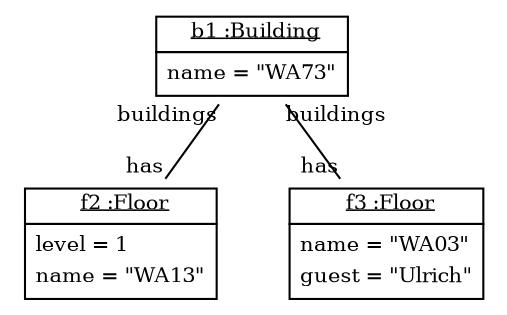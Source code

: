 graph ObjectDiagram {
   node [shape = none, fontsize = 10];
   edge [fontsize = 10];
   compound=true;

b1 [label=<<table border='0' cellborder='1' cellspacing='0'> <tr> <td href="../test/de/kassel/roombook/Building.java"> <u>b1 :Building</u></td></tr><tr><td><table border='0' cellborder='0' cellspacing='0'><tr><td align='left'>name = "WA73"</td></tr></table></td></tr></table>>];
f2 [label=<<table border='0' cellborder='1' cellspacing='0'> <tr> <td href="../test/de/kassel/roombook/Floor.java"> <u>f2 :Floor</u></td></tr><tr><td><table border='0' cellborder='0' cellspacing='0'><tr><td align='left'>level = 1</td></tr><tr><td align='left'>name = "WA13"</td></tr></table></td></tr></table>>];
f3 [label=<<table border='0' cellborder='1' cellspacing='0'> <tr> <td href="../test/de/kassel/roombook/Floor.java"> <u>f3 :Floor</u></td></tr><tr><td><table border='0' cellborder='0' cellspacing='0'><tr><td align='left'>name = "WA03"</td></tr><tr><td align='left'>guest = "Ulrich"</td></tr></table></td></tr></table>>];

b1 -- f2 [headlabel = "has" taillabel = "buildings"];
b1 -- f3 [headlabel = "has" taillabel = "buildings"];
}
